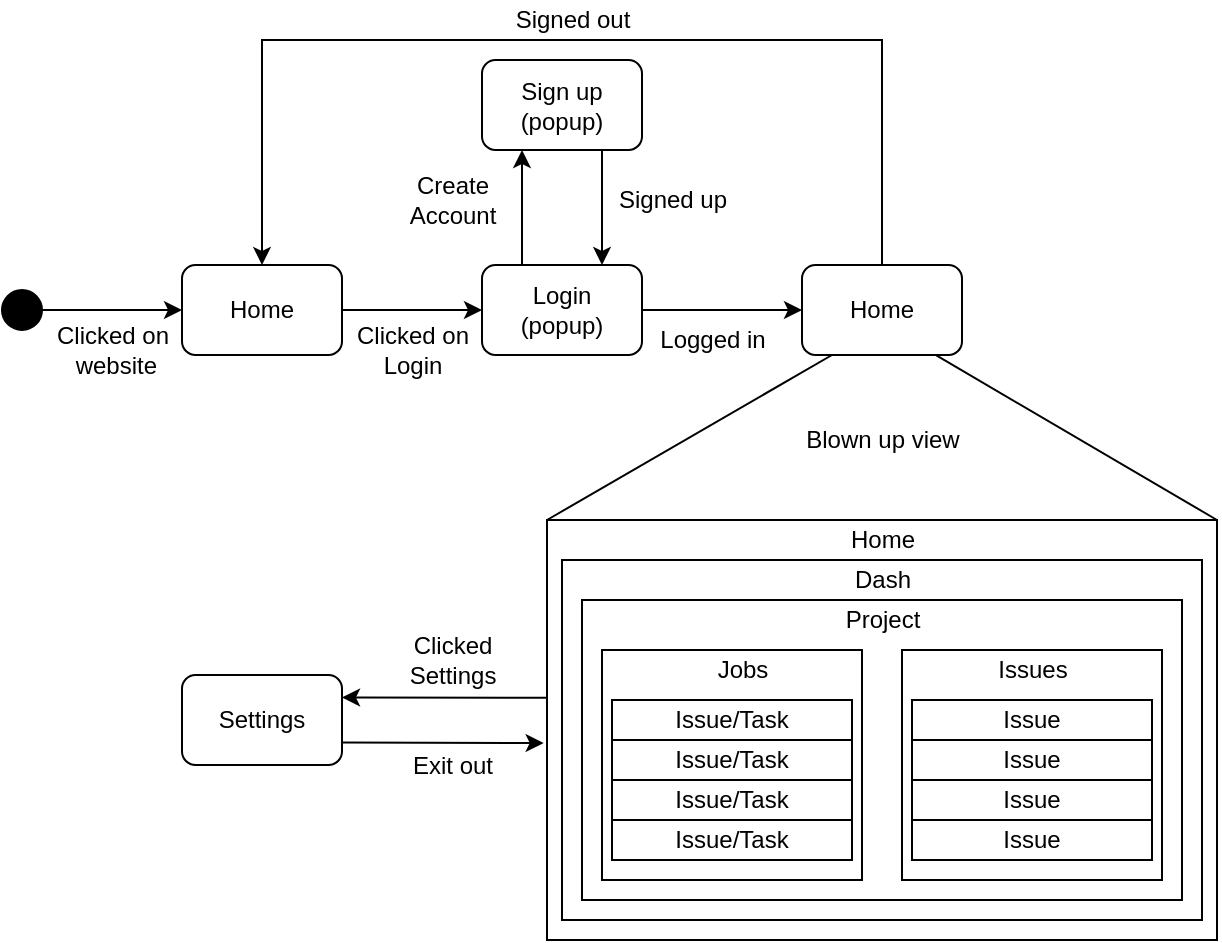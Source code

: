 <mxfile version="13.7.6"><diagram id="cF48fI8HVH4hg1KtfpU0" name="Page-1"><mxGraphModel dx="1065" dy="514" grid="1" gridSize="10" guides="1" tooltips="1" connect="1" arrows="1" fold="1" page="1" pageScale="1" pageWidth="850" pageHeight="1100" math="0" shadow="0"><root><mxCell id="0"/><mxCell id="1" parent="0"/><mxCell id="CvT_mOIyJis1YdwbijQ9-11" value="" style="edgeStyle=orthogonalEdgeStyle;rounded=0;orthogonalLoop=1;jettySize=auto;html=1;" edge="1" parent="1" source="CvT_mOIyJis1YdwbijQ9-6" target="CvT_mOIyJis1YdwbijQ9-7"><mxGeometry relative="1" as="geometry"/></mxCell><mxCell id="CvT_mOIyJis1YdwbijQ9-6" value="" style="ellipse;whiteSpace=wrap;html=1;strokeColor=#000000;fillColor=#000000;" vertex="1" parent="1"><mxGeometry x="95" y="255" width="20" height="20" as="geometry"/></mxCell><mxCell id="CvT_mOIyJis1YdwbijQ9-19" value="" style="edgeStyle=orthogonalEdgeStyle;rounded=0;orthogonalLoop=1;jettySize=auto;html=1;" edge="1" parent="1" source="CvT_mOIyJis1YdwbijQ9-7" target="CvT_mOIyJis1YdwbijQ9-17"><mxGeometry relative="1" as="geometry"/></mxCell><mxCell id="CvT_mOIyJis1YdwbijQ9-7" value="Home" style="rounded=1;whiteSpace=wrap;html=1;" vertex="1" parent="1"><mxGeometry x="185" y="242.5" width="80" height="45" as="geometry"/></mxCell><mxCell id="CvT_mOIyJis1YdwbijQ9-20" style="edgeStyle=orthogonalEdgeStyle;rounded=0;orthogonalLoop=1;jettySize=auto;html=1;exitX=0.25;exitY=0;exitDx=0;exitDy=0;entryX=0.25;entryY=1;entryDx=0;entryDy=0;" edge="1" parent="1" source="CvT_mOIyJis1YdwbijQ9-17" target="CvT_mOIyJis1YdwbijQ9-18"><mxGeometry relative="1" as="geometry"/></mxCell><mxCell id="CvT_mOIyJis1YdwbijQ9-23" value="" style="edgeStyle=orthogonalEdgeStyle;rounded=0;orthogonalLoop=1;jettySize=auto;html=1;" edge="1" parent="1" source="CvT_mOIyJis1YdwbijQ9-17" target="CvT_mOIyJis1YdwbijQ9-22"><mxGeometry relative="1" as="geometry"/></mxCell><mxCell id="CvT_mOIyJis1YdwbijQ9-17" value="Login&lt;br&gt;(popup)" style="rounded=1;whiteSpace=wrap;html=1;" vertex="1" parent="1"><mxGeometry x="335" y="242.5" width="80" height="45" as="geometry"/></mxCell><mxCell id="CvT_mOIyJis1YdwbijQ9-21" style="edgeStyle=orthogonalEdgeStyle;rounded=0;orthogonalLoop=1;jettySize=auto;html=1;exitX=0.75;exitY=1;exitDx=0;exitDy=0;entryX=0.75;entryY=0;entryDx=0;entryDy=0;" edge="1" parent="1" source="CvT_mOIyJis1YdwbijQ9-18" target="CvT_mOIyJis1YdwbijQ9-17"><mxGeometry relative="1" as="geometry"/></mxCell><mxCell id="CvT_mOIyJis1YdwbijQ9-18" value="Sign up&lt;br&gt;(popup)" style="rounded=1;whiteSpace=wrap;html=1;" vertex="1" parent="1"><mxGeometry x="335" y="140" width="80" height="45" as="geometry"/></mxCell><mxCell id="CvT_mOIyJis1YdwbijQ9-92" style="edgeStyle=orthogonalEdgeStyle;rounded=0;orthogonalLoop=1;jettySize=auto;html=1;exitX=0.5;exitY=0;exitDx=0;exitDy=0;entryX=0.5;entryY=0;entryDx=0;entryDy=0;" edge="1" parent="1" source="CvT_mOIyJis1YdwbijQ9-22" target="CvT_mOIyJis1YdwbijQ9-7"><mxGeometry relative="1" as="geometry"><Array as="points"><mxPoint x="535" y="130"/><mxPoint x="225" y="130"/></Array></mxGeometry></mxCell><mxCell id="CvT_mOIyJis1YdwbijQ9-22" value="Home" style="rounded=1;whiteSpace=wrap;html=1;" vertex="1" parent="1"><mxGeometry x="495" y="242.5" width="80" height="45" as="geometry"/></mxCell><mxCell id="CvT_mOIyJis1YdwbijQ9-29" value="" style="rounded=0;whiteSpace=wrap;html=1;" vertex="1" parent="1"><mxGeometry x="367.5" y="370" width="335" height="210" as="geometry"/></mxCell><mxCell id="CvT_mOIyJis1YdwbijQ9-30" value="Home" style="text;html=1;align=center;verticalAlign=middle;resizable=0;points=[];autosize=1;" vertex="1" parent="1"><mxGeometry x="510" y="370" width="50" height="20" as="geometry"/></mxCell><mxCell id="CvT_mOIyJis1YdwbijQ9-31" value="" style="rounded=0;whiteSpace=wrap;html=1;" vertex="1" parent="1"><mxGeometry x="375" y="390" width="320" height="180" as="geometry"/></mxCell><mxCell id="CvT_mOIyJis1YdwbijQ9-32" value="Dash" style="text;html=1;align=center;verticalAlign=middle;resizable=0;points=[];autosize=1;" vertex="1" parent="1"><mxGeometry x="515" y="390" width="40" height="20" as="geometry"/></mxCell><mxCell id="CvT_mOIyJis1YdwbijQ9-33" value="" style="rounded=0;whiteSpace=wrap;html=1;" vertex="1" parent="1"><mxGeometry x="385" y="410" width="300" height="150" as="geometry"/></mxCell><mxCell id="CvT_mOIyJis1YdwbijQ9-48" style="edgeStyle=orthogonalEdgeStyle;rounded=0;orthogonalLoop=1;jettySize=auto;html=1;exitX=0.5;exitY=1;exitDx=0;exitDy=0;" edge="1" parent="1"><mxGeometry relative="1" as="geometry"><mxPoint x="440" y="490" as="sourcePoint"/><mxPoint x="440" y="490" as="targetPoint"/></mxGeometry></mxCell><mxCell id="CvT_mOIyJis1YdwbijQ9-60" value="Settings" style="rounded=1;whiteSpace=wrap;html=1;" vertex="1" parent="1"><mxGeometry x="185" y="447.5" width="80" height="45" as="geometry"/></mxCell><mxCell id="CvT_mOIyJis1YdwbijQ9-71" value="Clicked on&lt;br&gt;&amp;nbsp;website" style="text;html=1;align=center;verticalAlign=middle;resizable=0;points=[];autosize=1;" vertex="1" parent="1"><mxGeometry x="115" y="270" width="70" height="30" as="geometry"/></mxCell><mxCell id="CvT_mOIyJis1YdwbijQ9-72" value="Clicked on&lt;br&gt;Login" style="text;html=1;align=center;verticalAlign=middle;resizable=0;points=[];autosize=1;" vertex="1" parent="1"><mxGeometry x="265" y="270" width="70" height="30" as="geometry"/></mxCell><mxCell id="CvT_mOIyJis1YdwbijQ9-73" value="&lt;div style=&quot;text-align: center&quot;&gt;&lt;br&gt;&lt;/div&gt;" style="text;whiteSpace=wrap;html=1;" vertex="1" parent="1"><mxGeometry x="415" y="265" width="80" height="40" as="geometry"/></mxCell><mxCell id="CvT_mOIyJis1YdwbijQ9-74" value="Logged in" style="text;html=1;align=center;verticalAlign=middle;resizable=0;points=[];autosize=1;" vertex="1" parent="1"><mxGeometry x="415" y="270" width="70" height="20" as="geometry"/></mxCell><mxCell id="CvT_mOIyJis1YdwbijQ9-75" value="Signed up" style="text;html=1;align=center;verticalAlign=middle;resizable=0;points=[];autosize=1;" vertex="1" parent="1"><mxGeometry x="395" y="200" width="70" height="20" as="geometry"/></mxCell><mxCell id="CvT_mOIyJis1YdwbijQ9-76" value="Create &lt;br&gt;Account" style="text;html=1;align=center;verticalAlign=middle;resizable=0;points=[];autosize=1;" vertex="1" parent="1"><mxGeometry x="290" y="195" width="60" height="30" as="geometry"/></mxCell><mxCell id="CvT_mOIyJis1YdwbijQ9-77" value="Signed out" style="text;html=1;align=center;verticalAlign=middle;resizable=0;points=[];autosize=1;" vertex="1" parent="1"><mxGeometry x="345" y="110" width="70" height="20" as="geometry"/></mxCell><mxCell id="CvT_mOIyJis1YdwbijQ9-78" value="Project" style="text;html=1;align=center;verticalAlign=middle;resizable=0;points=[];autosize=1;" vertex="1" parent="1"><mxGeometry x="510" y="410" width="50" height="20" as="geometry"/></mxCell><mxCell id="CvT_mOIyJis1YdwbijQ9-79" value="" style="rounded=0;whiteSpace=wrap;html=1;strokeColor=#000000;fillColor=#FFFFFF;" vertex="1" parent="1"><mxGeometry x="545" y="435" width="130" height="115" as="geometry"/></mxCell><mxCell id="CvT_mOIyJis1YdwbijQ9-82" value="Issues" style="text;html=1;align=center;verticalAlign=middle;resizable=0;points=[];autosize=1;" vertex="1" parent="1"><mxGeometry x="585" y="435" width="50" height="20" as="geometry"/></mxCell><mxCell id="CvT_mOIyJis1YdwbijQ9-54" value="Issue" style="rounded=0;whiteSpace=wrap;html=1;" vertex="1" parent="1"><mxGeometry x="550" y="460" width="120" height="20" as="geometry"/></mxCell><mxCell id="CvT_mOIyJis1YdwbijQ9-55" value="Issue" style="rounded=0;whiteSpace=wrap;html=1;" vertex="1" parent="1"><mxGeometry x="550" y="480" width="120" height="20" as="geometry"/></mxCell><mxCell id="CvT_mOIyJis1YdwbijQ9-56" value="Issue" style="rounded=0;whiteSpace=wrap;html=1;" vertex="1" parent="1"><mxGeometry x="550" y="500" width="120" height="20" as="geometry"/></mxCell><mxCell id="CvT_mOIyJis1YdwbijQ9-57" value="Issue" style="rounded=0;whiteSpace=wrap;html=1;" vertex="1" parent="1"><mxGeometry x="550" y="520" width="120" height="20" as="geometry"/></mxCell><mxCell id="CvT_mOIyJis1YdwbijQ9-83" value="" style="rounded=0;whiteSpace=wrap;html=1;strokeColor=#000000;fillColor=#FFFFFF;" vertex="1" parent="1"><mxGeometry x="395" y="435" width="130" height="115" as="geometry"/></mxCell><mxCell id="CvT_mOIyJis1YdwbijQ9-50" value="Issue/Task" style="rounded=0;whiteSpace=wrap;html=1;" vertex="1" parent="1"><mxGeometry x="400" y="460" width="120" height="20" as="geometry"/></mxCell><mxCell id="CvT_mOIyJis1YdwbijQ9-51" value="Issue/Task" style="rounded=0;whiteSpace=wrap;html=1;" vertex="1" parent="1"><mxGeometry x="400" y="480" width="120" height="20" as="geometry"/></mxCell><mxCell id="CvT_mOIyJis1YdwbijQ9-52" value="Issue/Task" style="rounded=0;whiteSpace=wrap;html=1;" vertex="1" parent="1"><mxGeometry x="400" y="500" width="120" height="20" as="geometry"/></mxCell><mxCell id="CvT_mOIyJis1YdwbijQ9-53" value="Issue/Task" style="rounded=0;whiteSpace=wrap;html=1;" vertex="1" parent="1"><mxGeometry x="400" y="520" width="120" height="20" as="geometry"/></mxCell><mxCell id="CvT_mOIyJis1YdwbijQ9-38" value="Jobs" style="text;html=1;align=center;verticalAlign=middle;resizable=0;points=[];autosize=1;" vertex="1" parent="1"><mxGeometry x="445" y="435" width="40" height="20" as="geometry"/></mxCell><mxCell id="CvT_mOIyJis1YdwbijQ9-84" value="Exit out" style="text;html=1;align=center;verticalAlign=middle;resizable=0;points=[];autosize=1;" vertex="1" parent="1"><mxGeometry x="290" y="482.5" width="60" height="20" as="geometry"/></mxCell><mxCell id="CvT_mOIyJis1YdwbijQ9-85" value="Clicked&lt;br&gt;Settings" style="text;html=1;align=center;verticalAlign=middle;resizable=0;points=[];autosize=1;" vertex="1" parent="1"><mxGeometry x="290" y="425" width="60" height="30" as="geometry"/></mxCell><mxCell id="CvT_mOIyJis1YdwbijQ9-94" value="" style="endArrow=none;html=1;exitX=1;exitY=0;exitDx=0;exitDy=0;" edge="1" parent="1" source="CvT_mOIyJis1YdwbijQ9-29"><mxGeometry width="50" height="50" relative="1" as="geometry"><mxPoint x="535.005" y="370" as="sourcePoint"/><mxPoint x="562.19" y="287.71" as="targetPoint"/></mxGeometry></mxCell><mxCell id="CvT_mOIyJis1YdwbijQ9-95" value="" style="endArrow=none;html=1;exitX=0;exitY=0;exitDx=0;exitDy=0;" edge="1" parent="1" source="CvT_mOIyJis1YdwbijQ9-29"><mxGeometry width="50" height="50" relative="1" as="geometry"><mxPoint x="482.815" y="369.79" as="sourcePoint"/><mxPoint x="510.0" y="287.5" as="targetPoint"/></mxGeometry></mxCell><mxCell id="CvT_mOIyJis1YdwbijQ9-99" value="" style="endArrow=classic;html=1;entryX=1;entryY=0.25;entryDx=0;entryDy=0;exitX=0.001;exitY=0.423;exitDx=0;exitDy=0;exitPerimeter=0;" edge="1" parent="1" source="CvT_mOIyJis1YdwbijQ9-29" target="CvT_mOIyJis1YdwbijQ9-60"><mxGeometry width="50" height="50" relative="1" as="geometry"><mxPoint x="356" y="459" as="sourcePoint"/><mxPoint x="330" y="400" as="targetPoint"/></mxGeometry></mxCell><mxCell id="CvT_mOIyJis1YdwbijQ9-100" value="" style="endArrow=classic;html=1;exitX=1;exitY=0.75;exitDx=0;exitDy=0;entryX=-0.005;entryY=0.531;entryDx=0;entryDy=0;entryPerimeter=0;" edge="1" parent="1" source="CvT_mOIyJis1YdwbijQ9-60" target="CvT_mOIyJis1YdwbijQ9-29"><mxGeometry width="50" height="50" relative="1" as="geometry"><mxPoint x="290" y="510" as="sourcePoint"/><mxPoint x="340" y="460" as="targetPoint"/></mxGeometry></mxCell><mxCell id="CvT_mOIyJis1YdwbijQ9-101" value="Blown up view" style="text;html=1;align=center;verticalAlign=middle;resizable=0;points=[];autosize=1;" vertex="1" parent="1"><mxGeometry x="490" y="320" width="90" height="20" as="geometry"/></mxCell></root></mxGraphModel></diagram></mxfile>